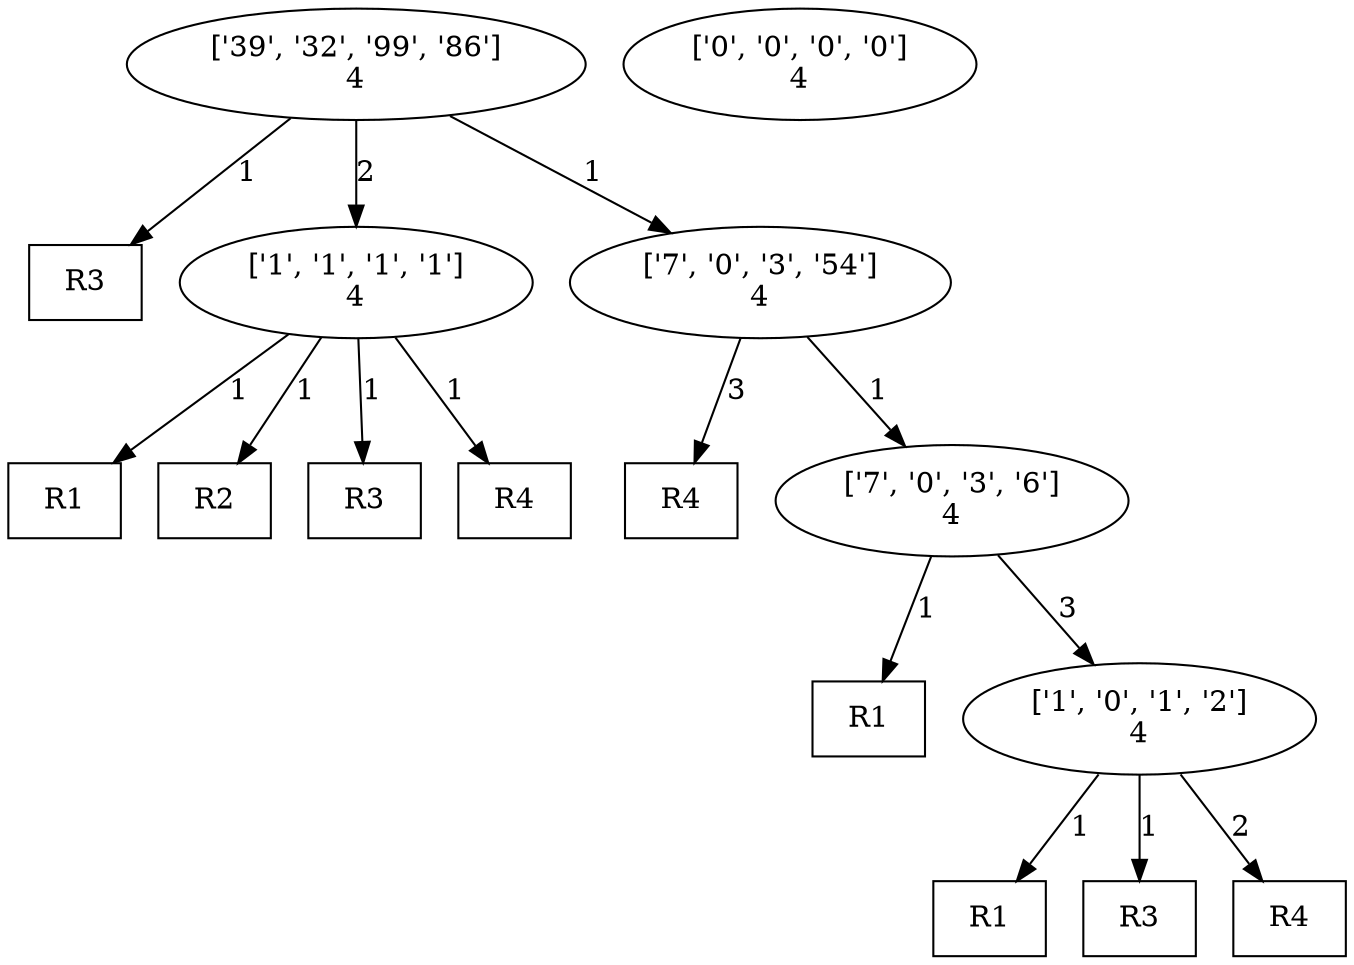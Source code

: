 digraph "DD" { 
graph [ ordering = "out"];
1 [label = "['39', '32', '99', '86']\n4"];
5000 [shape="box",label = "R3"];
1 -> 5000[label =1];2 [label = "['1', '1', '1', '1']\n4"];
5001 [shape="box",label = "R1"];
2 -> 5001[label =1];5002 [shape="box",label = "R2"];
2 -> 5002[label =1];5003 [shape="box",label = "R3"];
2 -> 5003[label =1];5004 [shape="box",label = "R4"];
2 -> 5004[label =1];3 [label = "['7', '0', '3', '54']\n4"];
5005 [shape="box",label = "R4"];
3 -> 5005[label =3];4 [label = "['7', '0', '3', '6']\n4"];
5006 [shape="box",label = "R1"];
4 -> 5006[label =1];5 [label = "['1', '0', '1', '2']\n4"];
5007 [shape="box",label = "R1"];
5 -> 5007[label =1];5008 [shape="box",label = "R3"];
5 -> 5008[label =1];5009 [shape="box",label = "R4"];
5 -> 5009[label =2];6 [label = "['0', '0', '0', '0']\n4"];
1 -> 2[label = 2];
1 -> 3[label = 1];
3 -> 4[label = 1];
4 -> 5[label = 3];
}
